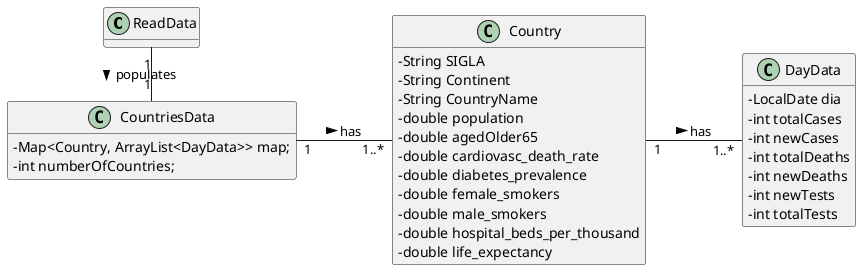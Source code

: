 @startuml
skinparam classAttributeIconSize 0
hide methods
'skinparam linetype polyline
left to right direction



class ReadData {
}

class CountriesData {
    - Map<Country, ArrayList<DayData>> map;
    - int numberOfCountries;
}

class Country {
     - String SIGLA
     - String Continent
     - String CountryName
     - double population
     - double agedOlder65
     - double cardiovasc_death_rate
     - double diabetes_prevalence
     - double female_smokers
     - double male_smokers
     - double hospital_beds_per_thousand
     - double life_expectancy
}

class DayData {
     - LocalDate dia
     - int totalCases
     - int newCases
     - int totalDeaths
     - int newDeaths
     - int newTests
     - int totalTests
}

Country "1" -- "1..*" DayData : has >

CountriesData "1" -- "1..*" Country : has >

ReadData "1" - "1" CountriesData : populates >

@enduml

